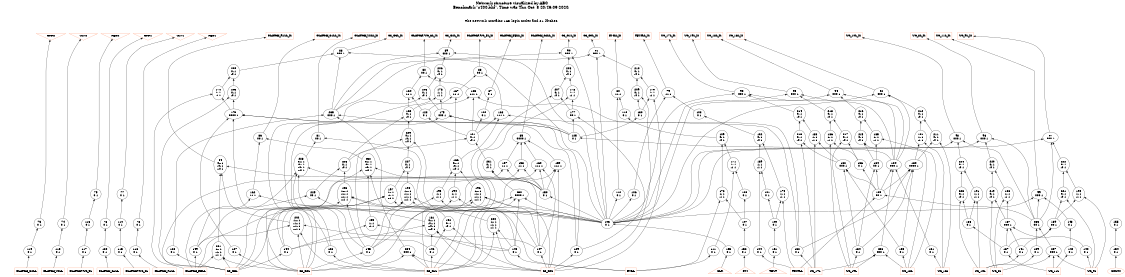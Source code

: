 # Network structure generated by ABC

digraph network {
size = "7.5,10";
center = true;
edge [dir = back];

{
  node [shape = plaintext];
  edge [style = invis];
  LevelTitle1 [label=""];
  LevelTitle2 [label=""];
  Level10 [label = ""];
  Level9 [label = ""];
  Level8 [label = ""];
  Level7 [label = ""];
  Level6 [label = ""];
  Level5 [label = ""];
  Level4 [label = ""];
  Level3 [label = ""];
  Level2 [label = ""];
  Level1 [label = ""];
  Level0 [label = ""];
  LevelTitle1 ->  LevelTitle2 ->  Level10 ->  Level9 ->  Level8 ->  Level7 ->  Level6 ->  Level5 ->  Level4 ->  Level3 ->  Level2 ->  Level1 ->  Level0;
}

{
  rank = same;
  LevelTitle1;
  title1 [shape=plaintext,
          fontsize=20,
          fontname = "Times-Roman",
          label="Network structure visualized by ABC\nBenchmark \"s400.blif\". Time was Thu Oct  8 20:46:09 2020. "
         ];
}

{
  rank = same;
  LevelTitle2;
  title2 [shape=plaintext,
          fontsize=18,
          fontname = "Times-Roman",
          label="The network contains 165 logic nodes and 21 latches.\n"
         ];
}

{
  rank = same;
  Level10;
  Node4 [label = "GRN2", shape = invtriangle, color = coral, fillcolor = coral];
  Node5 [label = "YLW2", shape = invtriangle, color = coral, fillcolor = coral];
  Node6 [label = "RED2", shape = invtriangle, color = coral, fillcolor = coral];
  Node7 [label = "GRN1", shape = invtriangle, color = coral, fillcolor = coral];
  Node8 [label = "YLW1", shape = invtriangle, color = coral, fillcolor = coral];
  Node9 [label = "RED1", shape = invtriangle, color = coral, fillcolor = coral];
  Node11 [label = "TESTLL_in", shape = box, color = coral, fillcolor = coral];
  Node14 [label = "FMLL_in", shape = box, color = coral, fillcolor = coral];
  Node17 [label = "OLATCH_Y2LL_in", shape = box, color = coral, fillcolor = coral];
  Node20 [label = "OLATCHVUC_6L_in", shape = box, color = coral, fillcolor = coral];
  Node23 [label = "OLATCHVUC_5L_in", shape = box, color = coral, fillcolor = coral];
  Node26 [label = "OLATCH_R1LL_in", shape = box, color = coral, fillcolor = coral];
  Node29 [label = "OLATCH_G2LL_in", shape = box, color = coral, fillcolor = coral];
  Node32 [label = "OLATCH_G1LL_in", shape = box, color = coral, fillcolor = coral];
  Node35 [label = "OLATCH_FELL_in", shape = box, color = coral, fillcolor = coral];
  Node38 [label = "C3_Q3L_in", shape = box, color = coral, fillcolor = coral];
  Node41 [label = "C3_Q2L_in", shape = box, color = coral, fillcolor = coral];
  Node44 [label = "C3_Q1L_in", shape = box, color = coral, fillcolor = coral];
  Node47 [label = "C3_Q0L_in", shape = box, color = coral, fillcolor = coral];
  Node50 [label = "UC_16L_in", shape = box, color = coral, fillcolor = coral];
  Node53 [label = "UC_17L_in", shape = box, color = coral, fillcolor = coral];
  Node56 [label = "UC_18L_in", shape = box, color = coral, fillcolor = coral];
  Node59 [label = "UC_19L_in", shape = box, color = coral, fillcolor = coral];
  Node62 [label = "UC_8L_in", shape = box, color = coral, fillcolor = coral];
  Node65 [label = "UC_9L_in", shape = box, color = coral, fillcolor = coral];
  Node68 [label = "UC_10L_in", shape = box, color = coral, fillcolor = coral];
  Node71 [label = "UC_11L_in", shape = box, color = coral, fillcolor = coral];
}

{
  rank = same;
  Level9;
  Node88 [label = "88\n000 1", shape = ellipse];
  Node89 [label = "89\n000 1", shape = ellipse];
  Node90 [label = "90\n000 1", shape = ellipse];
  Node91 [label = "91\n000 1", shape = ellipse];
}

{
  rank = same;
  Level8;
  Node82 [label = "82\n00 1", shape = ellipse];
  Node83 [label = "83\n00 1", shape = ellipse];
  Node204 [label = "204\n0- 1\n-0 1", shape = ellipse];
  Node206 [label = "206\n0- 1\n-0 1", shape = ellipse];
  Node208 [label = "208\n0- 1\n-0 1", shape = ellipse];
  Node210 [label = "210\n0- 1\n-0 1", shape = ellipse];
}

{
  rank = same;
  Level7;
  Node79 [label = "79\n11 1", shape = ellipse];
  Node80 [label = "80\n11 1", shape = ellipse];
  Node87 [label = "87\n0 1", shape = ellipse];
  Node92 [label = "92\n000 1", shape = ellipse];
  Node93 [label = "93\n000 1", shape = ellipse];
  Node94 [label = "94\n000 1", shape = ellipse];
  Node95 [label = "95\n000 1", shape = ellipse];
  Node164 [label = "164\n11 1", shape = ellipse];
  Node165 [label = "165\n111 1", shape = ellipse];
  Node167 [label = "167\n11 1", shape = ellipse];
  Node174 [label = "174\n1- 1\n-1 1", shape = ellipse];
  Node176 [label = "176\n1- 1\n-1 1", shape = ellipse];
  Node178 [label = "178\n1- 1\n-1 1", shape = ellipse];
  Node179 [label = "179\n1- 1\n-1 1", shape = ellipse];
  Node203 [label = "203\n0- 1\n-0 1", shape = ellipse];
  Node205 [label = "205\n0- 1\n-0 1", shape = ellipse];
  Node207 [label = "207\n0- 1\n-0 1", shape = ellipse];
  Node209 [label = "209\n0- 1\n-0 1", shape = ellipse];
}

{
  rank = same;
  Level6;
  Node103 [label = "103\n0 1", shape = ellipse];
  Node110 [label = "110\n0 1", shape = ellipse];
  Node122 [label = "122\n0 1", shape = ellipse];
  Node123 [label = "123\n0 1", shape = ellipse];
  Node130 [label = "130\n0 1", shape = ellipse];
  Node163 [label = "163\n0- 1\n-0 1", shape = ellipse];
  Node168 [label = "168\n111 1", shape = ellipse];
  Node173 [label = "173\n0000 1", shape = ellipse];
  Node175 [label = "175\n000 1", shape = ellipse];
  Node177 [label = "177\n00 1", shape = ellipse];
  Node212 [label = "212\n0- 1\n-0 1", shape = ellipse];
  Node214 [label = "214\n0- 1\n-0 1", shape = ellipse];
  Node216 [label = "216\n0- 1\n-0 1", shape = ellipse];
  Node218 [label = "218\n0- 1\n-0 1", shape = ellipse];
  Node235 [label = "235\n000 1", shape = ellipse];
}

{
  rank = same;
  Level5;
  Node81 [label = "81\n00 1", shape = ellipse];
  Node85 [label = "85\n0000 1", shape = ellipse];
  Node86 [label = "86\n00 1", shape = ellipse];
  Node96 [label = "96\n000 1", shape = ellipse];
  Node97 [label = "97\n000 1", shape = ellipse];
  Node98 [label = "98\n000 1", shape = ellipse];
  Node102 [label = "102\n0- 1\n-0 1", shape = ellipse];
  Node109 [label = "109\n0- 1\n-0 1", shape = ellipse];
  Node121 [label = "121\n0- 1\n-0 1", shape = ellipse];
  Node125 [label = "125\n0 1", shape = ellipse];
  Node181 [label = "181\n1- 1\n-1 1", shape = ellipse];
  Node183 [label = "183\n1- 1\n-1 1", shape = ellipse];
  Node185 [label = "185\n1- 1\n-1 1", shape = ellipse];
  Node186 [label = "186\n1- 1\n-1 1", shape = ellipse];
  Node211 [label = "211\n0- 1\n-0 1", shape = ellipse];
  Node213 [label = "213\n0- 1\n-0 1", shape = ellipse];
  Node215 [label = "215\n0- 1\n-0 1", shape = ellipse];
  Node217 [label = "217\n0- 1\n-0 1", shape = ellipse];
  Node229 [label = "229\n0-- 1\n-0- 1\n--0 1", shape = ellipse];
}

{
  rank = same;
  Level4;
  Node84 [label = "84\n0-- 1\n-0- 1\n--0 1", shape = ellipse];
  Node124 [label = "124\n000 1", shape = ellipse];
  Node136 [label = "136\n0 1", shape = ellipse];
  Node157 [label = "157\n11 1", shape = ellipse];
  Node158 [label = "158\n11 1", shape = ellipse];
  Node159 [label = "159\n111 1", shape = ellipse];
  Node160 [label = "160\n111 1", shape = ellipse];
  Node166 [label = "166\n0-- 1\n-0- 1\n--0 1", shape = ellipse];
  Node169 [label = "169\n1- 1\n-1 1", shape = ellipse];
  Node171 [label = "171\n1- 1\n-1 1", shape = ellipse];
  Node180 [label = "180\n0000 1", shape = ellipse];
  Node182 [label = "182\n000 1", shape = ellipse];
  Node184 [label = "184\n00 1", shape = ellipse];
  Node220 [label = "220\n0- 1\n-0 1", shape = ellipse];
  Node222 [label = "222\n0- 1\n-0 1", shape = ellipse];
  Node224 [label = "224\n0- 1\n-0 1", shape = ellipse];
  Node226 [label = "226\n0- 1\n-0 1", shape = ellipse];
  Node227 [label = "227\n0- 1\n-0 1", shape = ellipse];
  Node228 [label = "228\n0--- 1\n-0-- 1\n--0- 1\n---0 1", shape = ellipse];
  Node231 [label = "231\n0- 1\n-0 1", shape = ellipse];
  Node232 [label = "232\n0--- 1\n-0-- 1\n--0- 1\n---0 1", shape = ellipse];
}

{
  rank = same;
  Level3;
  Node75 [label = "75\n0 1", shape = ellipse];
  Node77 [label = "77\n0 1", shape = ellipse];
  Node99 [label = "99\n000 1", shape = ellipse];
  Node101 [label = "101\n0 1", shape = ellipse];
  Node106 [label = "106\n0 1", shape = ellipse];
  Node108 [label = "108\n0 1", shape = ellipse];
  Node112 [label = "112\n0 1", shape = ellipse];
  Node135 [label = "135\n00 1", shape = ellipse];
  Node150 [label = "150\n0 1", shape = ellipse];
  Node162 [label = "162\n11 1", shape = ellipse];
  Node170 [label = "170\n1- 1\n-1 1", shape = ellipse];
  Node172 [label = "172\n1- 1\n-1 1", shape = ellipse];
  Node188 [label = "188\n1- 1\n-1 1", shape = ellipse];
  Node190 [label = "190\n1- 1\n-1 1", shape = ellipse];
  Node191 [label = "191\n1- 1\n-1 1", shape = ellipse];
  Node193 [label = "193\n1--- 1\n-1-- 1\n--1- 1\n---1 1", shape = ellipse];
  Node194 [label = "194\n1- 1\n-1 1", shape = ellipse];
  Node195 [label = "195\n1- 1\n-1 1", shape = ellipse];
  Node196 [label = "196\n1--- 1\n-1-- 1\n--1- 1\n---1 1", shape = ellipse];
  Node197 [label = "197\n1-- 1\n-1- 1\n--1 1", shape = ellipse];
  Node198 [label = "198\n1--- 1\n-1-- 1\n--1- 1\n---1 1", shape = ellipse];
  Node219 [label = "219\n0- 1\n-0 1", shape = ellipse];
  Node221 [label = "221\n0- 1\n-0 1", shape = ellipse];
  Node223 [label = "223\n0- 1\n-0 1", shape = ellipse];
  Node225 [label = "225\n00 1", shape = ellipse];
  Node230 [label = "230\n0000 1", shape = ellipse];
}

{
  rank = same;
  Level2;
  Node73 [label = "73\n0 1", shape = ellipse];
  Node74 [label = "74\n0 1", shape = ellipse];
  Node76 [label = "76\n0 1", shape = ellipse];
  Node78 [label = "78\n0 1", shape = ellipse];
  Node100 [label = "100\n0 1", shape = ellipse];
  Node105 [label = "105\n0 1", shape = ellipse];
  Node107 [label = "107\n0 1", shape = ellipse];
  Node114 [label = "114\n0 1", shape = ellipse];
  Node116 [label = "116\n0 1", shape = ellipse];
  Node138 [label = "138\n0 1", shape = ellipse];
  Node143 [label = "143\n0 1", shape = ellipse];
  Node155 [label = "155\n0 1", shape = ellipse];
  Node161 [label = "161\n0--- 1\n-0-- 1\n--0- 1\n---0 1", shape = ellipse];
  Node187 [label = "187\n000 1", shape = ellipse];
  Node189 [label = "189\n00 1", shape = ellipse];
  Node192 [label = "192\n0- 1\n-0 1", shape = ellipse];
  Node199 [label = "199\n1- 1\n-1 1", shape = ellipse];
  Node200 [label = "200\n1-- 1\n-1- 1\n--1 1", shape = ellipse];
  Node202 [label = "202\n1--- 1\n-1-- 1\n--1- 1\n---1 1", shape = ellipse];
  Node233 [label = "233\n00 1", shape = ellipse];
}

{
  rank = same;
  Level1;
  Node104 [label = "104\n0 1", shape = ellipse];
  Node111 [label = "111\n0 1", shape = ellipse];
  Node113 [label = "113\n0 1", shape = ellipse];
  Node115 [label = "115\n0 1", shape = ellipse];
  Node117 [label = "117\n0 1", shape = ellipse];
  Node118 [label = "118\n0 1", shape = ellipse];
  Node119 [label = "119\n0 1", shape = ellipse];
  Node120 [label = "120\n0 1", shape = ellipse];
  Node126 [label = "126\n0 1", shape = ellipse];
  Node127 [label = "127\n0 1", shape = ellipse];
  Node128 [label = "128\n0 1", shape = ellipse];
  Node129 [label = "129\n0 1", shape = ellipse];
  Node131 [label = "131\n0 1", shape = ellipse];
  Node132 [label = "132\n0 1", shape = ellipse];
  Node133 [label = "133\n0 1", shape = ellipse];
  Node134 [label = "134\n0 1", shape = ellipse];
  Node137 [label = "137\n0 1", shape = ellipse];
  Node139 [label = "139\n0 1", shape = ellipse];
  Node140 [label = "140\n0 1", shape = ellipse];
  Node141 [label = "141\n0 1", shape = ellipse];
  Node142 [label = "142\n0 1", shape = ellipse];
  Node144 [label = "144\n0 1", shape = ellipse];
  Node145 [label = "145\n0 1", shape = ellipse];
  Node146 [label = "146\n0 1", shape = ellipse];
  Node147 [label = "147\n0 1", shape = ellipse];
  Node148 [label = "148\n0 1", shape = ellipse];
  Node149 [label = "149\n0 1", shape = ellipse];
  Node151 [label = "151\n0 1", shape = ellipse];
  Node152 [label = "152\n0 1", shape = ellipse];
  Node153 [label = "153\n0 1", shape = ellipse];
  Node154 [label = "154\n0 1", shape = ellipse];
  Node201 [label = "201\n1-- 1\n-1- 1\n--1 1", shape = ellipse];
  Node234 [label = "234\n000 1", shape = ellipse];
  Node236 [label = "236\n000 1", shape = ellipse];
  Node237 [label = "237\n000 1", shape = ellipse];
}

{
  rank = same;
  Level0;
  Node1 [label = "FM", shape = triangle, color = coral, fillcolor = coral];
  Node2 [label = "TEST", shape = triangle, color = coral, fillcolor = coral];
  Node3 [label = "CLR", shape = triangle, color = coral, fillcolor = coral];
  Node12 [label = "TESTLL", shape = box, color = coral, fillcolor = coral];
  Node15 [label = "FMLL", shape = box, color = coral, fillcolor = coral];
  Node18 [label = "OLATCH_Y2LL", shape = box, color = coral, fillcolor = coral];
  Node21 [label = "OLATCHVUC_6L", shape = box, color = coral, fillcolor = coral];
  Node24 [label = "OLATCHVUC_5L", shape = box, color = coral, fillcolor = coral];
  Node27 [label = "OLATCH_R1LL", shape = box, color = coral, fillcolor = coral];
  Node30 [label = "OLATCH_G2LL", shape = box, color = coral, fillcolor = coral];
  Node33 [label = "OLATCH_G1LL", shape = box, color = coral, fillcolor = coral];
  Node36 [label = "OLATCH_FELL", shape = box, color = coral, fillcolor = coral];
  Node39 [label = "C3_Q3L", shape = box, color = coral, fillcolor = coral];
  Node42 [label = "C3_Q2L", shape = box, color = coral, fillcolor = coral];
  Node45 [label = "C3_Q1L", shape = box, color = coral, fillcolor = coral];
  Node48 [label = "C3_Q0L", shape = box, color = coral, fillcolor = coral];
  Node51 [label = "UC_16L", shape = box, color = coral, fillcolor = coral];
  Node54 [label = "UC_17L", shape = box, color = coral, fillcolor = coral];
  Node57 [label = "UC_18L", shape = box, color = coral, fillcolor = coral];
  Node60 [label = "UC_19L", shape = box, color = coral, fillcolor = coral];
  Node63 [label = "UC_8L", shape = box, color = coral, fillcolor = coral];
  Node66 [label = "UC_9L", shape = box, color = coral, fillcolor = coral];
  Node69 [label = "UC_10L", shape = box, color = coral, fillcolor = coral];
  Node72 [label = "UC_11L", shape = box, color = coral, fillcolor = coral];
  Node156 [label = "Const0", shape = ellipse, color = coral, fillcolor = coral];
}

title1 -> title2 [style = invis];
title2 -> Node4 [style = invis];
title2 -> Node5 [style = invis];
title2 -> Node6 [style = invis];
title2 -> Node7 [style = invis];
title2 -> Node8 [style = invis];
title2 -> Node9 [style = invis];
title2 -> Node11 [style = invis];
title2 -> Node14 [style = invis];
title2 -> Node17 [style = invis];
title2 -> Node20 [style = invis];
title2 -> Node23 [style = invis];
title2 -> Node26 [style = invis];
title2 -> Node29 [style = invis];
title2 -> Node32 [style = invis];
title2 -> Node35 [style = invis];
title2 -> Node38 [style = invis];
title2 -> Node41 [style = invis];
title2 -> Node44 [style = invis];
title2 -> Node47 [style = invis];
title2 -> Node50 [style = invis];
title2 -> Node53 [style = invis];
title2 -> Node56 [style = invis];
title2 -> Node59 [style = invis];
title2 -> Node62 [style = invis];
title2 -> Node65 [style = invis];
title2 -> Node68 [style = invis];
title2 -> Node71 [style = invis];
Node4 -> Node5 [style = invis];
Node5 -> Node6 [style = invis];
Node6 -> Node7 [style = invis];
Node7 -> Node8 [style = invis];
Node8 -> Node9 [style = invis];
Node4 -> Node73 [style = solid];
Node5 -> Node74 [style = solid];
Node6 -> Node75 [style = solid];
Node7 -> Node76 [style = solid];
Node8 -> Node77 [style = solid];
Node9 -> Node78 [style = solid];
Node11 -> Node79 [style = solid];
Node14 -> Node80 [style = solid];
Node17 -> Node81 [style = solid];
Node20 -> Node82 [style = solid];
Node23 -> Node83 [style = solid];
Node26 -> Node84 [style = solid];
Node29 -> Node85 [style = solid];
Node32 -> Node86 [style = solid];
Node35 -> Node87 [style = solid];
Node38 -> Node88 [style = solid];
Node41 -> Node89 [style = solid];
Node44 -> Node90 [style = solid];
Node47 -> Node91 [style = solid];
Node50 -> Node92 [style = solid];
Node53 -> Node93 [style = solid];
Node56 -> Node94 [style = solid];
Node59 -> Node95 [style = solid];
Node62 -> Node96 [style = solid];
Node65 -> Node97 [style = solid];
Node68 -> Node98 [style = solid];
Node71 -> Node99 [style = solid];
Node73 -> Node119 [style = solid];
Node74 -> Node113 [style = solid];
Node75 -> Node116 [style = solid];
Node76 -> Node120 [style = solid];
Node77 -> Node114 [style = solid];
Node78 -> Node118 [style = solid];
Node79 -> Node106 [style = solid];
Node79 -> Node103 [style = solid];
Node80 -> Node112 [style = solid];
Node80 -> Node110 [style = solid];
Node81 -> Node228 [style = solid];
Node81 -> Node147 [style = solid];
Node82 -> Node164 [style = solid];
Node82 -> Node165 [style = solid];
Node83 -> Node167 [style = solid];
Node83 -> Node168 [style = solid];
Node84 -> Node150 [style = solid];
Node84 -> Node201 [style = solid];
Node84 -> Node202 [style = solid];
Node85 -> Node157 [style = solid];
Node85 -> Node158 [style = solid];
Node85 -> Node159 [style = solid];
Node85 -> Node160 [style = solid];
Node86 -> Node232 [style = solid];
Node86 -> Node162 [style = solid];
Node87 -> Node122 [style = solid];
Node88 -> Node105 [style = solid];
Node88 -> Node204 [style = solid];
Node88 -> Node235 [style = solid];
Node89 -> Node105 [style = solid];
Node89 -> Node206 [style = solid];
Node89 -> Node235 [style = solid];
Node90 -> Node105 [style = solid];
Node90 -> Node208 [style = solid];
Node90 -> Node235 [style = solid];
Node91 -> Node105 [style = solid];
Node91 -> Node210 [style = solid];
Node91 -> Node235 [style = solid];
Node92 -> Node105 [style = solid];
Node92 -> Node212 [style = solid];
Node92 -> Node124 [style = solid];
Node93 -> Node105 [style = solid];
Node93 -> Node214 [style = solid];
Node93 -> Node124 [style = solid];
Node94 -> Node105 [style = solid];
Node94 -> Node216 [style = solid];
Node94 -> Node124 [style = solid];
Node95 -> Node105 [style = solid];
Node95 -> Node218 [style = solid];
Node95 -> Node124 [style = solid];
Node96 -> Node105 [style = solid];
Node96 -> Node220 [style = solid];
Node96 -> Node233 [style = solid];
Node97 -> Node105 [style = solid];
Node97 -> Node222 [style = solid];
Node97 -> Node233 [style = solid];
Node98 -> Node105 [style = solid];
Node98 -> Node224 [style = solid];
Node98 -> Node233 [style = solid];
Node99 -> Node105 [style = solid];
Node99 -> Node143 [style = solid];
Node99 -> Node233 [style = solid];
Node100 -> Node151 [style = solid];
Node101 -> Node100 [style = solid];
Node102 -> Node169 [style = solid];
Node102 -> Node170 [style = solid];
Node103 -> Node102 [style = solid];
Node104 -> Node12 [style = solid];
Node105 -> Node153 [style = solid];
Node106 -> Node105 [style = solid];
Node107 -> Node152 [style = solid];
Node108 -> Node107 [style = solid];
Node109 -> Node171 [style = solid];
Node109 -> Node172 [style = solid];
Node110 -> Node109 [style = solid];
Node111 -> Node15 [style = solid];
Node112 -> Node105 [style = solid];
Node113 -> Node18 [style = solid];
Node114 -> Node115 [style = solid];
Node115 -> Node21 [style = solid];
Node116 -> Node117 [style = solid];
Node117 -> Node24 [style = solid];
Node118 -> Node27 [style = solid];
Node119 -> Node30 [style = solid];
Node120 -> Node33 [style = solid];
Node121 -> Node226 [style = solid];
Node121 -> Node231 [style = solid];
Node122 -> Node121 [style = solid];
Node123 -> Node121 [style = solid];
Node124 -> Node236 [style = solid];
Node124 -> Node135 [style = solid];
Node124 -> Node131 [style = solid];
Node125 -> Node124 [style = solid];
Node126 -> Node39 [style = solid];
Node127 -> Node42 [style = solid];
Node128 -> Node45 [style = solid];
Node129 -> Node48 [style = solid];
Node130 -> Node125 [style = solid];
Node131 -> Node51 [style = solid];
Node132 -> Node54 [style = solid];
Node133 -> Node57 [style = solid];
Node134 -> Node60 [style = solid];
Node135 -> Node233 [style = solid];
Node135 -> Node12 [style = solid];
Node136 -> Node135 [style = solid];
Node137 -> Node72 [style = solid];
Node138 -> Node137 [style = solid];
Node139 -> Node63 [style = solid];
Node140 -> Node66 [style = solid];
Node141 -> Node69 [style = solid];
Node142 -> Node72 [style = solid];
Node143 -> Node142 [style = solid];
Node144 -> Node39 [style = solid];
Node145 -> Node42 [style = solid];
Node146 -> Node45 [style = solid];
Node147 -> Node48 [style = solid];
Node148 -> Node15 [style = solid];
Node149 -> Node36 [style = solid];
Node150 -> Node105 [style = solid];
Node151 -> Node2 [style = solid];
Node152 -> Node1 [style = solid];
Node153 -> Node3 [style = solid];
Node154 -> Node156 [style = solid];
Node155 -> Node154 [style = solid];
Node157 -> Node36 [style = solid];
Node157 -> Node150 [style = solid];
Node158 -> Node42 [style = solid];
Node158 -> Node150 [style = solid];
Node159 -> Node48 [style = solid];
Node159 -> Node45 [style = solid];
Node159 -> Node150 [style = solid];
Node160 -> Node147 [style = solid];
Node160 -> Node39 [style = solid];
Node160 -> Node150 [style = solid];
Node161 -> Node148 [style = solid];
Node161 -> Node144 [style = solid];
Node161 -> Node146 [style = solid];
Node161 -> Node48 [style = solid];
Node162 -> Node161 [style = solid];
Node162 -> Node36 [style = solid];
Node163 -> Node226 [style = solid];
Node163 -> Node229 [style = solid];
Node164 -> Node123 [style = solid];
Node164 -> Node163 [style = solid];
Node165 -> Node121 [style = solid];
Node165 -> Node163 [style = solid];
Node165 -> Node132 [style = solid];
Node166 -> Node194 [style = solid];
Node166 -> Node195 [style = solid];
Node166 -> Node196 [style = solid];
Node167 -> Node123 [style = solid];
Node167 -> Node166 [style = solid];
Node168 -> Node121 [style = solid];
Node168 -> Node166 [style = solid];
Node168 -> Node132 [style = solid];
Node169 -> Node101 [style = solid];
Node169 -> Node104 [style = solid];
Node170 -> Node100 [style = solid];
Node170 -> Node12 [style = solid];
Node171 -> Node108 [style = solid];
Node171 -> Node111 [style = solid];
Node172 -> Node107 [style = solid];
Node172 -> Node15 [style = solid];
Node173 -> Node125 [style = solid];
Node173 -> Node127 [style = solid];
Node173 -> Node128 [style = solid];
Node173 -> Node129 [style = solid];
Node174 -> Node173 [style = solid];
Node174 -> Node39 [style = solid];
Node175 -> Node125 [style = solid];
Node175 -> Node128 [style = solid];
Node175 -> Node129 [style = solid];
Node176 -> Node175 [style = solid];
Node176 -> Node42 [style = solid];
Node177 -> Node125 [style = solid];
Node177 -> Node129 [style = solid];
Node178 -> Node177 [style = solid];
Node178 -> Node45 [style = solid];
Node179 -> Node130 [style = solid];
Node179 -> Node48 [style = solid];
Node180 -> Node135 [style = solid];
Node180 -> Node132 [style = solid];
Node180 -> Node133 [style = solid];
Node180 -> Node134 [style = solid];
Node181 -> Node180 [style = solid];
Node181 -> Node51 [style = solid];
Node182 -> Node135 [style = solid];
Node182 -> Node133 [style = solid];
Node182 -> Node134 [style = solid];
Node183 -> Node182 [style = solid];
Node183 -> Node54 [style = solid];
Node184 -> Node135 [style = solid];
Node184 -> Node134 [style = solid];
Node185 -> Node184 [style = solid];
Node185 -> Node57 [style = solid];
Node186 -> Node136 [style = solid];
Node186 -> Node60 [style = solid];
Node187 -> Node140 [style = solid];
Node187 -> Node141 [style = solid];
Node187 -> Node137 [style = solid];
Node188 -> Node187 [style = solid];
Node188 -> Node63 [style = solid];
Node189 -> Node141 [style = solid];
Node189 -> Node137 [style = solid];
Node190 -> Node189 [style = solid];
Node190 -> Node66 [style = solid];
Node191 -> Node138 [style = solid];
Node191 -> Node69 [style = solid];
Node192 -> Node146 [style = solid];
Node192 -> Node48 [style = solid];
Node193 -> Node192 [style = solid];
Node193 -> Node15 [style = solid];
Node193 -> Node39 [style = solid];
Node193 -> Node145 [style = solid];
Node194 -> Node145 [style = solid];
Node194 -> Node105 [style = solid];
Node195 -> Node149 [style = solid];
Node195 -> Node105 [style = solid];
Node196 -> Node48 [style = solid];
Node196 -> Node45 [style = solid];
Node196 -> Node144 [style = solid];
Node196 -> Node105 [style = solid];
Node197 -> Node42 [style = solid];
Node197 -> Node144 [style = solid];
Node197 -> Node105 [style = solid];
Node198 -> Node145 [style = solid];
Node198 -> Node39 [style = solid];
Node198 -> Node148 [style = solid];
Node198 -> Node105 [style = solid];
Node199 -> Node144 [style = solid];
Node199 -> Node148 [style = solid];
Node200 -> Node48 [style = solid];
Node200 -> Node45 [style = solid];
Node200 -> Node148 [style = solid];
Node201 -> Node42 [style = solid];
Node201 -> Node39 [style = solid];
Node201 -> Node36 [style = solid];
Node202 -> Node147 [style = solid];
Node202 -> Node45 [style = solid];
Node202 -> Node42 [style = solid];
Node202 -> Node36 [style = solid];
Node203 -> Node173 [style = solid];
Node203 -> Node39 [style = solid];
Node204 -> Node174 [style = solid];
Node204 -> Node203 [style = solid];
Node205 -> Node175 [style = solid];
Node205 -> Node42 [style = solid];
Node206 -> Node176 [style = solid];
Node206 -> Node205 [style = solid];
Node207 -> Node177 [style = solid];
Node207 -> Node45 [style = solid];
Node208 -> Node178 [style = solid];
Node208 -> Node207 [style = solid];
Node209 -> Node130 [style = solid];
Node209 -> Node48 [style = solid];
Node210 -> Node179 [style = solid];
Node210 -> Node209 [style = solid];
Node211 -> Node180 [style = solid];
Node211 -> Node51 [style = solid];
Node212 -> Node181 [style = solid];
Node212 -> Node211 [style = solid];
Node213 -> Node182 [style = solid];
Node213 -> Node54 [style = solid];
Node214 -> Node183 [style = solid];
Node214 -> Node213 [style = solid];
Node215 -> Node184 [style = solid];
Node215 -> Node57 [style = solid];
Node216 -> Node185 [style = solid];
Node216 -> Node215 [style = solid];
Node217 -> Node136 [style = solid];
Node217 -> Node60 [style = solid];
Node218 -> Node186 [style = solid];
Node218 -> Node217 [style = solid];
Node219 -> Node187 [style = solid];
Node219 -> Node63 [style = solid];
Node220 -> Node188 [style = solid];
Node220 -> Node219 [style = solid];
Node221 -> Node189 [style = solid];
Node221 -> Node66 [style = solid];
Node222 -> Node190 [style = solid];
Node222 -> Node221 [style = solid];
Node223 -> Node138 [style = solid];
Node223 -> Node69 [style = solid];
Node224 -> Node191 [style = solid];
Node224 -> Node223 [style = solid];
Node225 -> Node105 [style = solid];
Node225 -> Node149 [style = solid];
Node226 -> Node225 [style = solid];
Node226 -> Node193 [style = solid];
Node227 -> Node197 [style = solid];
Node227 -> Node198 [style = solid];
Node228 -> Node150 [style = solid];
Node228 -> Node149 [style = solid];
Node228 -> Node145 [style = solid];
Node228 -> Node45 [style = solid];
Node229 -> Node227 [style = solid];
Node229 -> Node146 [style = solid];
Node229 -> Node147 [style = solid];
Node230 -> Node105 [style = solid];
Node230 -> Node148 [style = solid];
Node230 -> Node145 [style = solid];
Node230 -> Node45 [style = solid];
Node231 -> Node230 [style = solid];
Node231 -> Node147 [style = solid];
Node232 -> Node150 [style = solid];
Node232 -> Node42 [style = solid];
Node232 -> Node199 [style = solid];
Node232 -> Node200 [style = solid];
Node233 -> Node237 [style = solid];
Node233 -> Node139 [style = solid];
Node234 -> Node42 [style = solid];
Node234 -> Node45 [style = solid];
Node234 -> Node48 [style = solid];
Node235 -> Node234 [style = solid];
Node235 -> Node125 [style = solid];
Node235 -> Node126 [style = solid];
Node236 -> Node54 [style = solid];
Node236 -> Node57 [style = solid];
Node236 -> Node60 [style = solid];
Node237 -> Node66 [style = solid];
Node237 -> Node69 [style = solid];
Node237 -> Node72 [style = solid];
}

